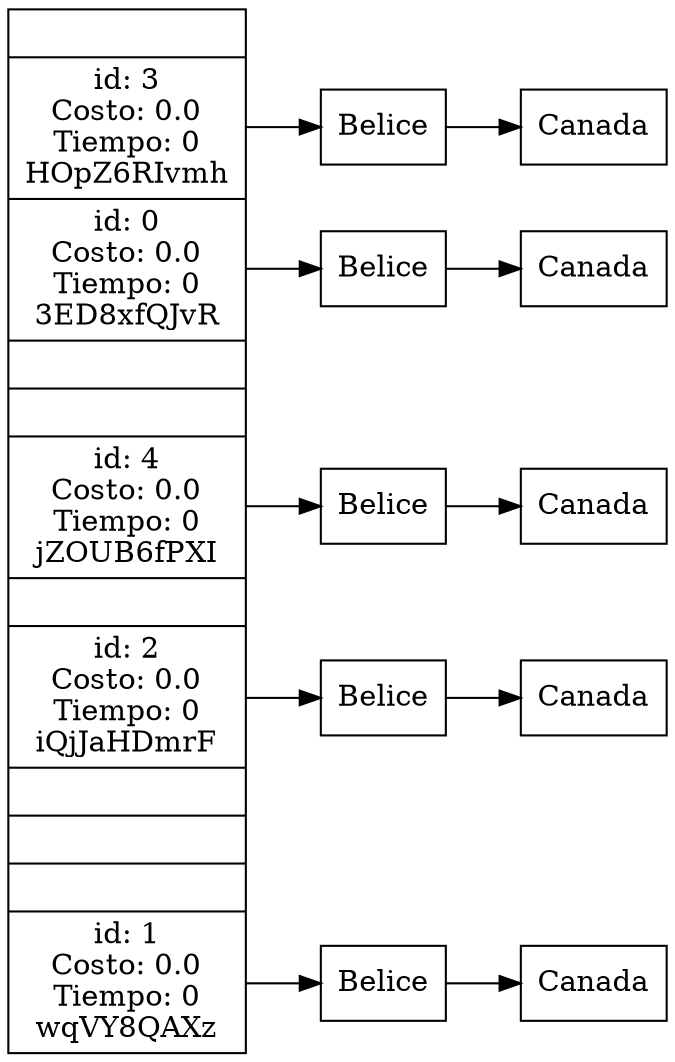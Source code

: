 digraph HashT{
node[shape = record]
rankdir = LR
someNode[label = "|<3>id: 3\nCosto: 0.0\nTiempo: 0\nHOpZ6RIvmh|<0>id: 0\nCosto: 0.0\nTiempo: 0\n3ED8xfQJvR|||<4>id: 4\nCosto: 0.0\nTiempo: 0\njZOUB6fPXI||<2>id: 2\nCosto: 0.0\nTiempo: 0\niQjJaHDmrF||||<1>id: 1\nCosto: 0.0\nTiempo: 0\nwqVY8QAXz"];
Belice3[label="Belice"];
Canada3[label="Canada"];
Belice0[label="Belice"];
Canada0[label="Canada"];
Belice4[label="Belice"];
Canada4[label="Canada"];
Belice2[label="Belice"];
Canada2[label="Canada"];
Belice1[label="Belice"];
Canada1[label="Canada"];

someNode:3->Belice3->Canada3;
someNode:0->Belice0->Canada0;
someNode:4->Belice4->Canada4;
someNode:2->Belice2->Canada2;
someNode:1->Belice1->Canada1;

}
